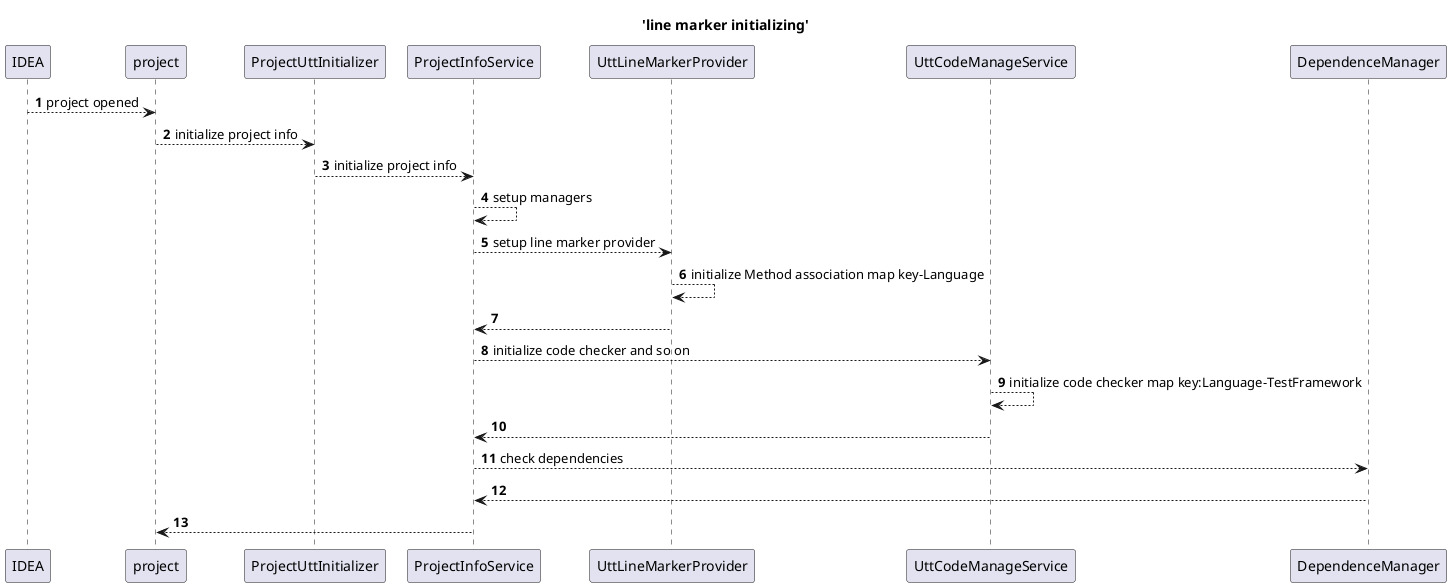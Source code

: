 @startuml
'https://plantuml.com/sequence-diagram

title 'line marker initializing'

autonumber

IDEA --> project : project opened
project --> ProjectUttInitializer : initialize project info
ProjectUttInitializer --> ProjectInfoService : initialize project info
ProjectInfoService --> ProjectInfoService : setup managers
ProjectInfoService --> UttLineMarkerProvider : setup line marker provider
UttLineMarkerProvider --> UttLineMarkerProvider : initialize Method association map key-Language
UttLineMarkerProvider --> ProjectInfoService

ProjectInfoService --> UttCodeManageService : initialize code checker and so on
UttCodeManageService --> UttCodeManageService : initialize code checker map key:Language-TestFramework
UttCodeManageService --> ProjectInfoService

ProjectInfoService --> DependenceManager : check dependencies

DependenceManager --> ProjectInfoService
ProjectInfoService --> project

@enduml